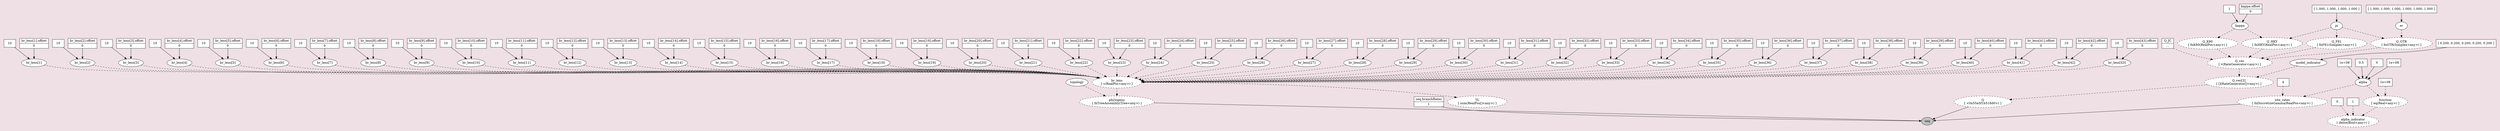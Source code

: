 /* Graphical model description in DOT language                                    */
/*    To view graph:                                                              */
/*       open this file in the program Graphviz: http://www.graphviz.org          */
/*       or paste contents into an online viewer: http://stamm-wilbrandt.de/GraphvizFiddle */

digraph REVDAG {
   n_phylogeny [shape=oval, style="dashed,filled", fillcolor=white, label="phylogeny\n[ fnTreeAssembly(Tree<any>) ]"]
   n_topology [shape=oval, style=filled, fillcolor=white, label="topology"]
   n_br_lens [shape=oval, style="dashed,filled", fillcolor=white, label="br_lens\n[ v(RealPos<any>) ]"]
   n_br_lens_1 [shape=oval, style=filled, fillcolor=white, label="br_lens[1]"]
   n_0x55a5f1a08270 [shape=box, style=filled, fillcolor=white, label="10"]
   n_br_lens_1_offset [shape=record, style=filled, fillcolor=white, label="{br_lens[1].offset|0}"]
   n_br_lens_2 [shape=oval, style=filled, fillcolor=white, label="br_lens[2]"]
   n_0x55a5f1a09420 [shape=box, style=filled, fillcolor=white, label="10"]
   n_br_lens_2_offset [shape=record, style=filled, fillcolor=white, label="{br_lens[2].offset|0}"]
   n_br_lens_3 [shape=oval, style=filled, fillcolor=white, label="br_lens[3]"]
   n_0x55a5f1a0a670 [shape=box, style=filled, fillcolor=white, label="10"]
   n_br_lens_3_offset [shape=record, style=filled, fillcolor=white, label="{br_lens[3].offset|0}"]
   n_br_lens_4 [shape=oval, style=filled, fillcolor=white, label="br_lens[4]"]
   n_0x55a5f1a0b8d0 [shape=box, style=filled, fillcolor=white, label="10"]
   n_br_lens_4_offset [shape=record, style=filled, fillcolor=white, label="{br_lens[4].offset|0}"]
   n_br_lens_5 [shape=oval, style=filled, fillcolor=white, label="br_lens[5]"]
   n_0x55a5f1a0cd10 [shape=box, style=filled, fillcolor=white, label="10"]
   n_br_lens_5_offset [shape=record, style=filled, fillcolor=white, label="{br_lens[5].offset|0}"]
   n_br_lens_6 [shape=oval, style=filled, fillcolor=white, label="br_lens[6]"]
   n_0x55a5f1a0e150 [shape=box, style=filled, fillcolor=white, label="10"]
   n_br_lens_6_offset [shape=record, style=filled, fillcolor=white, label="{br_lens[6].offset|0}"]
   n_br_lens_7 [shape=oval, style=filled, fillcolor=white, label="br_lens[7]"]
   n_0x55a5f1a0f590 [shape=box, style=filled, fillcolor=white, label="10"]
   n_br_lens_7_offset [shape=record, style=filled, fillcolor=white, label="{br_lens[7].offset|0}"]
   n_br_lens_8 [shape=oval, style=filled, fillcolor=white, label="br_lens[8]"]
   n_0x55a5f1a109d0 [shape=box, style=filled, fillcolor=white, label="10"]
   n_br_lens_8_offset [shape=record, style=filled, fillcolor=white, label="{br_lens[8].offset|0}"]
   n_br_lens_9 [shape=oval, style=filled, fillcolor=white, label="br_lens[9]"]
   n_0x55a5f1a11e10 [shape=box, style=filled, fillcolor=white, label="10"]
   n_br_lens_9_offset [shape=record, style=filled, fillcolor=white, label="{br_lens[9].offset|0}"]
   n_br_lens_10 [shape=oval, style=filled, fillcolor=white, label="br_lens[10]"]
   n_0x55a5f1a13250 [shape=box, style=filled, fillcolor=white, label="10"]
   n_br_lens_10_offset [shape=record, style=filled, fillcolor=white, label="{br_lens[10].offset|0}"]
   n_br_lens_11 [shape=oval, style=filled, fillcolor=white, label="br_lens[11]"]
   n_0x55a5f1a14ab0 [shape=box, style=filled, fillcolor=white, label="10"]
   n_br_lens_11_offset [shape=record, style=filled, fillcolor=white, label="{br_lens[11].offset|0}"]
   n_br_lens_12 [shape=oval, style=filled, fillcolor=white, label="br_lens[12]"]
   n_0x55a5f1a15ef0 [shape=box, style=filled, fillcolor=white, label="10"]
   n_br_lens_12_offset [shape=record, style=filled, fillcolor=white, label="{br_lens[12].offset|0}"]
   n_br_lens_13 [shape=oval, style=filled, fillcolor=white, label="br_lens[13]"]
   n_0x55a5f1a17330 [shape=box, style=filled, fillcolor=white, label="10"]
   n_br_lens_13_offset [shape=record, style=filled, fillcolor=white, label="{br_lens[13].offset|0}"]
   n_br_lens_14 [shape=oval, style=filled, fillcolor=white, label="br_lens[14]"]
   n_0x55a5f1a18770 [shape=box, style=filled, fillcolor=white, label="10"]
   n_br_lens_14_offset [shape=record, style=filled, fillcolor=white, label="{br_lens[14].offset|0}"]
   n_br_lens_15 [shape=oval, style=filled, fillcolor=white, label="br_lens[15]"]
   n_0x55a5f1a19bb0 [shape=box, style=filled, fillcolor=white, label="10"]
   n_br_lens_15_offset [shape=record, style=filled, fillcolor=white, label="{br_lens[15].offset|0}"]
   n_br_lens_16 [shape=oval, style=filled, fillcolor=white, label="br_lens[16]"]
   n_0x55a5f1a1aff0 [shape=box, style=filled, fillcolor=white, label="10"]
   n_br_lens_16_offset [shape=record, style=filled, fillcolor=white, label="{br_lens[16].offset|0}"]
   n_br_lens_17 [shape=oval, style=filled, fillcolor=white, label="br_lens[17]"]
   n_0x55a5f1a1c430 [shape=box, style=filled, fillcolor=white, label="10"]
   n_br_lens_17_offset [shape=record, style=filled, fillcolor=white, label="{br_lens[17].offset|0}"]
   n_br_lens_18 [shape=oval, style=filled, fillcolor=white, label="br_lens[18]"]
   n_0x55a5f1a1d870 [shape=box, style=filled, fillcolor=white, label="10"]
   n_br_lens_18_offset [shape=record, style=filled, fillcolor=white, label="{br_lens[18].offset|0}"]
   n_br_lens_19 [shape=oval, style=filled, fillcolor=white, label="br_lens[19]"]
   n_0x55a5f1a1ecb0 [shape=box, style=filled, fillcolor=white, label="10"]
   n_br_lens_19_offset [shape=record, style=filled, fillcolor=white, label="{br_lens[19].offset|0}"]
   n_br_lens_20 [shape=oval, style=filled, fillcolor=white, label="br_lens[20]"]
   n_0x55a5f1a200f0 [shape=box, style=filled, fillcolor=white, label="10"]
   n_br_lens_20_offset [shape=record, style=filled, fillcolor=white, label="{br_lens[20].offset|0}"]
   n_br_lens_21 [shape=oval, style=filled, fillcolor=white, label="br_lens[21]"]
   n_0x55a5f1a21530 [shape=box, style=filled, fillcolor=white, label="10"]
   n_br_lens_21_offset [shape=record, style=filled, fillcolor=white, label="{br_lens[21].offset|0}"]
   n_br_lens_22 [shape=oval, style=filled, fillcolor=white, label="br_lens[22]"]
   n_0x55a5f1a22d80 [shape=box, style=filled, fillcolor=white, label="10"]
   n_br_lens_22_offset [shape=record, style=filled, fillcolor=white, label="{br_lens[22].offset|0}"]
   n_br_lens_23 [shape=oval, style=filled, fillcolor=white, label="br_lens[23]"]
   n_0x55a5f1a241c0 [shape=box, style=filled, fillcolor=white, label="10"]
   n_br_lens_23_offset [shape=record, style=filled, fillcolor=white, label="{br_lens[23].offset|0}"]
   n_br_lens_24 [shape=oval, style=filled, fillcolor=white, label="br_lens[24]"]
   n_0x55a5f1a25600 [shape=box, style=filled, fillcolor=white, label="10"]
   n_br_lens_24_offset [shape=record, style=filled, fillcolor=white, label="{br_lens[24].offset|0}"]
   n_br_lens_25 [shape=oval, style=filled, fillcolor=white, label="br_lens[25]"]
   n_0x55a5f1a26a40 [shape=box, style=filled, fillcolor=white, label="10"]
   n_br_lens_25_offset [shape=record, style=filled, fillcolor=white, label="{br_lens[25].offset|0}"]
   n_br_lens_26 [shape=oval, style=filled, fillcolor=white, label="br_lens[26]"]
   n_0x55a5f1a27e80 [shape=box, style=filled, fillcolor=white, label="10"]
   n_br_lens_26_offset [shape=record, style=filled, fillcolor=white, label="{br_lens[26].offset|0}"]
   n_br_lens_27 [shape=oval, style=filled, fillcolor=white, label="br_lens[27]"]
   n_0x55a5f1a292c0 [shape=box, style=filled, fillcolor=white, label="10"]
   n_br_lens_27_offset [shape=record, style=filled, fillcolor=white, label="{br_lens[27].offset|0}"]
   n_br_lens_28 [shape=oval, style=filled, fillcolor=white, label="br_lens[28]"]
   n_0x55a5f1a2a700 [shape=box, style=filled, fillcolor=white, label="10"]
   n_br_lens_28_offset [shape=record, style=filled, fillcolor=white, label="{br_lens[28].offset|0}"]
   n_br_lens_29 [shape=oval, style=filled, fillcolor=white, label="br_lens[29]"]
   n_0x55a5f1a2bb40 [shape=box, style=filled, fillcolor=white, label="10"]
   n_br_lens_29_offset [shape=record, style=filled, fillcolor=white, label="{br_lens[29].offset|0}"]
   n_br_lens_30 [shape=oval, style=filled, fillcolor=white, label="br_lens[30]"]
   n_0x55a5f1a2cf80 [shape=box, style=filled, fillcolor=white, label="10"]
   n_br_lens_30_offset [shape=record, style=filled, fillcolor=white, label="{br_lens[30].offset|0}"]
   n_br_lens_31 [shape=oval, style=filled, fillcolor=white, label="br_lens[31]"]
   n_0x55a5f1a2e3c0 [shape=box, style=filled, fillcolor=white, label="10"]
   n_br_lens_31_offset [shape=record, style=filled, fillcolor=white, label="{br_lens[31].offset|0}"]
   n_br_lens_32 [shape=oval, style=filled, fillcolor=white, label="br_lens[32]"]
   n_0x55a5f1a2f800 [shape=box, style=filled, fillcolor=white, label="10"]
   n_br_lens_32_offset [shape=record, style=filled, fillcolor=white, label="{br_lens[32].offset|0}"]
   n_br_lens_33 [shape=oval, style=filled, fillcolor=white, label="br_lens[33]"]
   n_0x55a5f1a30c40 [shape=box, style=filled, fillcolor=white, label="10"]
   n_br_lens_33_offset [shape=record, style=filled, fillcolor=white, label="{br_lens[33].offset|0}"]
   n_br_lens_34 [shape=oval, style=filled, fillcolor=white, label="br_lens[34]"]
   n_0x55a5f1a32080 [shape=box, style=filled, fillcolor=white, label="10"]
   n_br_lens_34_offset [shape=record, style=filled, fillcolor=white, label="{br_lens[34].offset|0}"]
   n_br_lens_35 [shape=oval, style=filled, fillcolor=white, label="br_lens[35]"]
   n_0x55a5f1a334c0 [shape=box, style=filled, fillcolor=white, label="10"]
   n_br_lens_35_offset [shape=record, style=filled, fillcolor=white, label="{br_lens[35].offset|0}"]
   n_br_lens_36 [shape=oval, style=filled, fillcolor=white, label="br_lens[36]"]
   n_0x55a5f1a34900 [shape=box, style=filled, fillcolor=white, label="10"]
   n_br_lens_36_offset [shape=record, style=filled, fillcolor=white, label="{br_lens[36].offset|0}"]
   n_br_lens_37 [shape=oval, style=filled, fillcolor=white, label="br_lens[37]"]
   n_0x55a5f1a35d40 [shape=box, style=filled, fillcolor=white, label="10"]
   n_br_lens_37_offset [shape=record, style=filled, fillcolor=white, label="{br_lens[37].offset|0}"]
   n_br_lens_38 [shape=oval, style=filled, fillcolor=white, label="br_lens[38]"]
   n_0x55a5f1a37180 [shape=box, style=filled, fillcolor=white, label="10"]
   n_br_lens_38_offset [shape=record, style=filled, fillcolor=white, label="{br_lens[38].offset|0}"]
   n_br_lens_39 [shape=oval, style=filled, fillcolor=white, label="br_lens[39]"]
   n_0x55a5f1a385c0 [shape=box, style=filled, fillcolor=white, label="10"]
   n_br_lens_39_offset [shape=record, style=filled, fillcolor=white, label="{br_lens[39].offset|0}"]
   n_br_lens_40 [shape=oval, style=filled, fillcolor=white, label="br_lens[40]"]
   n_0x55a5f1a39a00 [shape=box, style=filled, fillcolor=white, label="10"]
   n_br_lens_40_offset [shape=record, style=filled, fillcolor=white, label="{br_lens[40].offset|0}"]
   n_br_lens_41 [shape=oval, style=filled, fillcolor=white, label="br_lens[41]"]
   n_0x55a5f1a3ae40 [shape=box, style=filled, fillcolor=white, label="10"]
   n_br_lens_41_offset [shape=record, style=filled, fillcolor=white, label="{br_lens[41].offset|0}"]
   n_br_lens_42 [shape=oval, style=filled, fillcolor=white, label="br_lens[42]"]
   n_0x55a5f1a3c280 [shape=box, style=filled, fillcolor=white, label="10"]
   n_br_lens_42_offset [shape=record, style=filled, fillcolor=white, label="{br_lens[42].offset|0}"]
   n_br_lens_43 [shape=oval, style=filled, fillcolor=white, label="br_lens[43]"]
   n_0x55a5f1a3e6e0 [shape=box, style=filled, fillcolor=white, label="10"]
   n_br_lens_43_offset [shape=record, style=filled, fillcolor=white, label="{br_lens[43].offset|0}"]
   n_TL [shape=oval, style="dashed,filled", fillcolor=white, label="TL\n[ sum(RealPos[]<any>) ]"]
   n_seq [shape=oval, style=filled, fillcolor=gray, label="seq"]
   n_seq_branchRates [shape=record, style=filled, fillcolor=white, label="{seq.branchRates|1}"]
   n_Q [shape=oval, style="dashed,filled", fillcolor=white, label="Q\n[ <0x55a5f1b516d0>) ]"]
   n_Q_vec_3 [shape=oval, style="dashed,filled", fillcolor=white, label="Q_vec[3]\n[ [](RateGenerator[]<any>) ]"]
   n_Q_vec [shape=oval, style="dashed,filled", fillcolor=white, label="Q_vec\n[ v(RateGenerator<any>) ]"]
   n_Q_JC [shape=record, style=filled, fillcolor=white, label="{Q_JC|...}"]
   n_Q_K80 [shape=oval, style="dashed,filled", fillcolor=white, label="Q_K80\n[ fnK80(RealPos<any>) ]"]
   n_kappa [shape=oval, style=filled, fillcolor=white, label="kappa"]
   n_0x55a5f1b55310 [shape=box, style=filled, fillcolor=white, label="1"]
   n_kappa_offset [shape=record, style=filled, fillcolor=white, label="{kappa.offset|0}"]
   n_Q_HKY [shape=oval, style="dashed,filled", fillcolor=white, label="Q_HKY\n[ fnHKY(RealPos<any>) ]"]
   n_pi [shape=oval, style=filled, fillcolor=white, label="pi"]
   n_0x55a5f1b57480 [shape=box, style=filled, fillcolor=white, label="[ 1.000, 1.000, 1.000, 1.000 ]"]
   n_Q_F81 [shape=oval, style="dashed,filled", fillcolor=white, label="Q_F81\n[ fnF81(Simplex<any>) ]"]
   n_Q_GTR [shape=oval, style="dashed,filled", fillcolor=white, label="Q_GTR\n[ fnGTR(Simplex<any>) ]"]
   n_er [shape=oval, style=filled, fillcolor=white, label="er"]
   n_0x55a5f1b5a3d0 [shape=box, style=filled, fillcolor=white, label="[ 1.000, 1.000, 1.000, 1.000, 1.000, 1.000 ]"]
   n_model_indicator [shape=oval, style=filled, fillcolor=white, label="model_indicator"]
   n_0x55a5f1b5bc90 [shape=box, style=filled, fillcolor=white, label="[ 0.200, 0.200, 0.200, 0.200, 0.200 ]"]
   n_site_rates [shape=oval, style="dashed,filled", fillcolor=white, label="site_rates\n[ fnDiscretizeGamma(RealPos<any>) ]"]
   n_alpha [shape=oval, style=filled, fillcolor=white, label="alpha"]
   n_0x55a5f1b5da80 [shape=box, style=filled, fillcolor=white, label="1e+08"]
   n_0x55a5f1b5dc40 [shape=box, style=filled, fillcolor=white, label="0.5"]
   n_0x55a5f1b5de00 [shape=box, style=filled, fillcolor=white, label="0"]
   n_0x55a5f1b5dfc0 [shape=box, style=filled, fillcolor=white, label="1e+08"]
   n_0x55a5f1b5e1a0 [shape=oval, style="dashed,filled", fillcolor=white, label="function\n[ eq(Real<any>) ]"]
   n_0x55a5f1b5e4f0 [shape=box, style=filled, fillcolor=white, label="1e+08"]
   n_alpha_indicator [shape=oval, style="dashed,filled", fillcolor=white, label="alpha_indicator\n[ ifelse(Bool<any>) ]"]
   n_0x55a5f1b5eab0 [shape=box, style=filled, fillcolor=white, label="0"]
   n_0x55a5f1b5ec70 [shape=box, style=filled, fillcolor=white, label="1"]
   n_0x55a5f1b5ee30 [shape=box, style=filled, fillcolor=white, label="4"]
   n_phylogeny -> n_seq
   n_topology -> n_phylogeny[style=dashed]
   n_br_lens -> n_TL[style=dashed]
   n_br_lens -> n_phylogeny[style=dashed]
   n_br_lens_1 -> n_br_lens[style=dashed]
   n_0x55a5f1a08270 -> n_br_lens_1
   n_br_lens_1_offset -> n_br_lens_1
   n_br_lens_2 -> n_br_lens[style=dashed]
   n_0x55a5f1a09420 -> n_br_lens_2
   n_br_lens_2_offset -> n_br_lens_2
   n_br_lens_3 -> n_br_lens[style=dashed]
   n_0x55a5f1a0a670 -> n_br_lens_3
   n_br_lens_3_offset -> n_br_lens_3
   n_br_lens_4 -> n_br_lens[style=dashed]
   n_0x55a5f1a0b8d0 -> n_br_lens_4
   n_br_lens_4_offset -> n_br_lens_4
   n_br_lens_5 -> n_br_lens[style=dashed]
   n_0x55a5f1a0cd10 -> n_br_lens_5
   n_br_lens_5_offset -> n_br_lens_5
   n_br_lens_6 -> n_br_lens[style=dashed]
   n_0x55a5f1a0e150 -> n_br_lens_6
   n_br_lens_6_offset -> n_br_lens_6
   n_br_lens_7 -> n_br_lens[style=dashed]
   n_0x55a5f1a0f590 -> n_br_lens_7
   n_br_lens_7_offset -> n_br_lens_7
   n_br_lens_8 -> n_br_lens[style=dashed]
   n_0x55a5f1a109d0 -> n_br_lens_8
   n_br_lens_8_offset -> n_br_lens_8
   n_br_lens_9 -> n_br_lens[style=dashed]
   n_0x55a5f1a11e10 -> n_br_lens_9
   n_br_lens_9_offset -> n_br_lens_9
   n_br_lens_10 -> n_br_lens[style=dashed]
   n_0x55a5f1a13250 -> n_br_lens_10
   n_br_lens_10_offset -> n_br_lens_10
   n_br_lens_11 -> n_br_lens[style=dashed]
   n_0x55a5f1a14ab0 -> n_br_lens_11
   n_br_lens_11_offset -> n_br_lens_11
   n_br_lens_12 -> n_br_lens[style=dashed]
   n_0x55a5f1a15ef0 -> n_br_lens_12
   n_br_lens_12_offset -> n_br_lens_12
   n_br_lens_13 -> n_br_lens[style=dashed]
   n_0x55a5f1a17330 -> n_br_lens_13
   n_br_lens_13_offset -> n_br_lens_13
   n_br_lens_14 -> n_br_lens[style=dashed]
   n_0x55a5f1a18770 -> n_br_lens_14
   n_br_lens_14_offset -> n_br_lens_14
   n_br_lens_15 -> n_br_lens[style=dashed]
   n_0x55a5f1a19bb0 -> n_br_lens_15
   n_br_lens_15_offset -> n_br_lens_15
   n_br_lens_16 -> n_br_lens[style=dashed]
   n_0x55a5f1a1aff0 -> n_br_lens_16
   n_br_lens_16_offset -> n_br_lens_16
   n_br_lens_17 -> n_br_lens[style=dashed]
   n_0x55a5f1a1c430 -> n_br_lens_17
   n_br_lens_17_offset -> n_br_lens_17
   n_br_lens_18 -> n_br_lens[style=dashed]
   n_0x55a5f1a1d870 -> n_br_lens_18
   n_br_lens_18_offset -> n_br_lens_18
   n_br_lens_19 -> n_br_lens[style=dashed]
   n_0x55a5f1a1ecb0 -> n_br_lens_19
   n_br_lens_19_offset -> n_br_lens_19
   n_br_lens_20 -> n_br_lens[style=dashed]
   n_0x55a5f1a200f0 -> n_br_lens_20
   n_br_lens_20_offset -> n_br_lens_20
   n_br_lens_21 -> n_br_lens[style=dashed]
   n_0x55a5f1a21530 -> n_br_lens_21
   n_br_lens_21_offset -> n_br_lens_21
   n_br_lens_22 -> n_br_lens[style=dashed]
   n_0x55a5f1a22d80 -> n_br_lens_22
   n_br_lens_22_offset -> n_br_lens_22
   n_br_lens_23 -> n_br_lens[style=dashed]
   n_0x55a5f1a241c0 -> n_br_lens_23
   n_br_lens_23_offset -> n_br_lens_23
   n_br_lens_24 -> n_br_lens[style=dashed]
   n_0x55a5f1a25600 -> n_br_lens_24
   n_br_lens_24_offset -> n_br_lens_24
   n_br_lens_25 -> n_br_lens[style=dashed]
   n_0x55a5f1a26a40 -> n_br_lens_25
   n_br_lens_25_offset -> n_br_lens_25
   n_br_lens_26 -> n_br_lens[style=dashed]
   n_0x55a5f1a27e80 -> n_br_lens_26
   n_br_lens_26_offset -> n_br_lens_26
   n_br_lens_27 -> n_br_lens[style=dashed]
   n_0x55a5f1a292c0 -> n_br_lens_27
   n_br_lens_27_offset -> n_br_lens_27
   n_br_lens_28 -> n_br_lens[style=dashed]
   n_0x55a5f1a2a700 -> n_br_lens_28
   n_br_lens_28_offset -> n_br_lens_28
   n_br_lens_29 -> n_br_lens[style=dashed]
   n_0x55a5f1a2bb40 -> n_br_lens_29
   n_br_lens_29_offset -> n_br_lens_29
   n_br_lens_30 -> n_br_lens[style=dashed]
   n_0x55a5f1a2cf80 -> n_br_lens_30
   n_br_lens_30_offset -> n_br_lens_30
   n_br_lens_31 -> n_br_lens[style=dashed]
   n_0x55a5f1a2e3c0 -> n_br_lens_31
   n_br_lens_31_offset -> n_br_lens_31
   n_br_lens_32 -> n_br_lens[style=dashed]
   n_0x55a5f1a2f800 -> n_br_lens_32
   n_br_lens_32_offset -> n_br_lens_32
   n_br_lens_33 -> n_br_lens[style=dashed]
   n_0x55a5f1a30c40 -> n_br_lens_33
   n_br_lens_33_offset -> n_br_lens_33
   n_br_lens_34 -> n_br_lens[style=dashed]
   n_0x55a5f1a32080 -> n_br_lens_34
   n_br_lens_34_offset -> n_br_lens_34
   n_br_lens_35 -> n_br_lens[style=dashed]
   n_0x55a5f1a334c0 -> n_br_lens_35
   n_br_lens_35_offset -> n_br_lens_35
   n_br_lens_36 -> n_br_lens[style=dashed]
   n_0x55a5f1a34900 -> n_br_lens_36
   n_br_lens_36_offset -> n_br_lens_36
   n_br_lens_37 -> n_br_lens[style=dashed]
   n_0x55a5f1a35d40 -> n_br_lens_37
   n_br_lens_37_offset -> n_br_lens_37
   n_br_lens_38 -> n_br_lens[style=dashed]
   n_0x55a5f1a37180 -> n_br_lens_38
   n_br_lens_38_offset -> n_br_lens_38
   n_br_lens_39 -> n_br_lens[style=dashed]
   n_0x55a5f1a385c0 -> n_br_lens_39
   n_br_lens_39_offset -> n_br_lens_39
   n_br_lens_40 -> n_br_lens[style=dashed]
   n_0x55a5f1a39a00 -> n_br_lens_40
   n_br_lens_40_offset -> n_br_lens_40
   n_br_lens_41 -> n_br_lens[style=dashed]
   n_0x55a5f1a3ae40 -> n_br_lens_41
   n_br_lens_41_offset -> n_br_lens_41
   n_br_lens_42 -> n_br_lens[style=dashed]
   n_0x55a5f1a3c280 -> n_br_lens_42
   n_br_lens_42_offset -> n_br_lens_42
   n_br_lens_43 -> n_br_lens[style=dashed]
   n_0x55a5f1a3e6e0 -> n_br_lens_43
   n_br_lens_43_offset -> n_br_lens_43
   n_seq_branchRates -> n_seq
   n_Q -> n_seq
   n_Q_vec_3 -> n_Q[style=dashed]
   n_Q_vec -> n_Q_vec_3[style=dashed]
   n_Q_JC -> n_Q_vec[style=dashed]
   n_Q_K80 -> n_Q_vec[style=dashed]
   n_kappa -> n_Q_HKY[style=dashed]
   n_kappa -> n_Q_K80[style=dashed]
   n_0x55a5f1b55310 -> n_kappa
   n_kappa_offset -> n_kappa
   n_Q_HKY -> n_Q_vec[style=dashed]
   n_pi -> n_Q_F81[style=dashed]
   n_pi -> n_Q_GTR[style=dashed]
   n_pi -> n_Q_HKY[style=dashed]
   n_0x55a5f1b57480 -> n_pi
   n_Q_F81 -> n_Q_vec[style=dashed]
   n_Q_GTR -> n_Q_vec[style=dashed]
   n_er -> n_Q_GTR[style=dashed]
   n_0x55a5f1b5a3d0 -> n_er
   n_model_indicator -> n_Q_vec_3[style=dashed]
   n_0x55a5f1b5bc90 -> n_model_indicator
   n_site_rates -> n_seq
   n_alpha -> n_0x55a5f1b5e1a0[style=dashed]
   n_alpha -> n_site_rates[style=dashed]
   n_0x55a5f1b5da80 -> n_alpha
   n_0x55a5f1b5dc40 -> n_alpha
   n_0x55a5f1b5de00 -> n_alpha
   n_0x55a5f1b5dfc0 -> n_alpha
   n_0x55a5f1b5e1a0 -> n_alpha_indicator[style=dashed]
   n_0x55a5f1b5e4f0 -> n_0x55a5f1b5e1a0[style=dashed]
   n_0x55a5f1b5eab0 -> n_alpha_indicator[style=dashed]
   n_0x55a5f1b5ec70 -> n_alpha_indicator[style=dashed]
   n_0x55a5f1b5ee30 -> n_site_rates[style=dashed]
   {rank=same; n_seq;}
   graph [bgcolor=lavenderblush2, pad=0.25]
}
